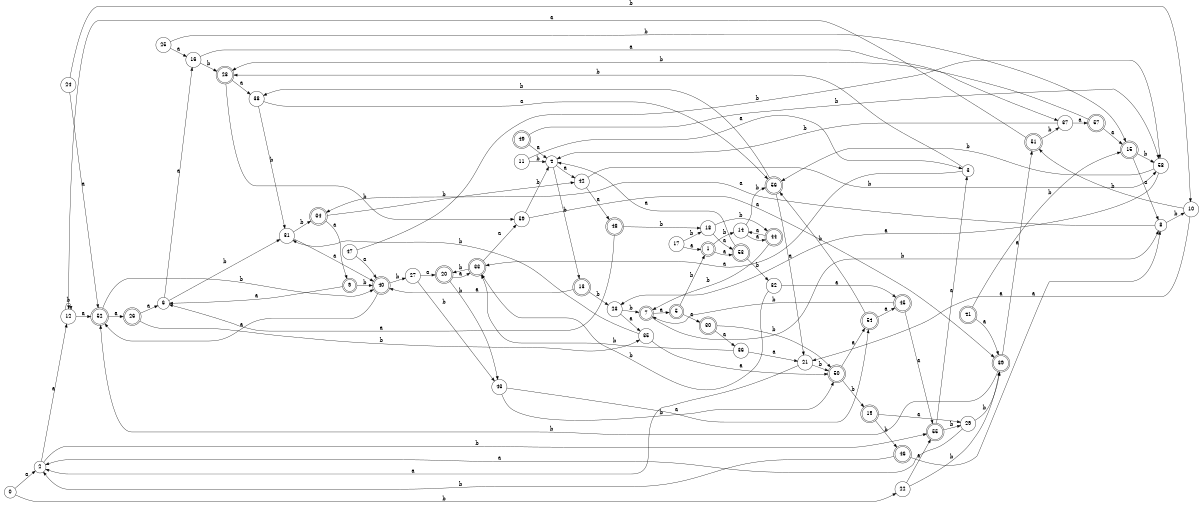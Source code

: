 digraph n48_5 {
__start0 [label="" shape="none"];

rankdir=LR;
size="8,5";

s0 [style="filled", color="black", fillcolor="white" shape="circle", label="0"];
s1 [style="rounded,filled", color="black", fillcolor="white" shape="doublecircle", label="1"];
s2 [style="filled", color="black", fillcolor="white" shape="circle", label="2"];
s3 [style="filled", color="black", fillcolor="white" shape="circle", label="3"];
s4 [style="filled", color="black", fillcolor="white" shape="circle", label="4"];
s5 [style="rounded,filled", color="black", fillcolor="white" shape="doublecircle", label="5"];
s6 [style="filled", color="black", fillcolor="white" shape="circle", label="6"];
s7 [style="rounded,filled", color="black", fillcolor="white" shape="doublecircle", label="7"];
s8 [style="filled", color="black", fillcolor="white" shape="circle", label="8"];
s9 [style="rounded,filled", color="black", fillcolor="white" shape="doublecircle", label="9"];
s10 [style="filled", color="black", fillcolor="white" shape="circle", label="10"];
s11 [style="filled", color="black", fillcolor="white" shape="circle", label="11"];
s12 [style="filled", color="black", fillcolor="white" shape="circle", label="12"];
s13 [style="rounded,filled", color="black", fillcolor="white" shape="doublecircle", label="13"];
s14 [style="filled", color="black", fillcolor="white" shape="circle", label="14"];
s15 [style="rounded,filled", color="black", fillcolor="white" shape="doublecircle", label="15"];
s16 [style="filled", color="black", fillcolor="white" shape="circle", label="16"];
s17 [style="filled", color="black", fillcolor="white" shape="circle", label="17"];
s18 [style="filled", color="black", fillcolor="white" shape="circle", label="18"];
s19 [style="rounded,filled", color="black", fillcolor="white" shape="doublecircle", label="19"];
s20 [style="rounded,filled", color="black", fillcolor="white" shape="doublecircle", label="20"];
s21 [style="filled", color="black", fillcolor="white" shape="circle", label="21"];
s22 [style="filled", color="black", fillcolor="white" shape="circle", label="22"];
s23 [style="filled", color="black", fillcolor="white" shape="circle", label="23"];
s24 [style="filled", color="black", fillcolor="white" shape="circle", label="24"];
s25 [style="filled", color="black", fillcolor="white" shape="circle", label="25"];
s26 [style="rounded,filled", color="black", fillcolor="white" shape="doublecircle", label="26"];
s27 [style="filled", color="black", fillcolor="white" shape="circle", label="27"];
s28 [style="rounded,filled", color="black", fillcolor="white" shape="doublecircle", label="28"];
s29 [style="filled", color="black", fillcolor="white" shape="circle", label="29"];
s30 [style="rounded,filled", color="black", fillcolor="white" shape="doublecircle", label="30"];
s31 [style="filled", color="black", fillcolor="white" shape="circle", label="31"];
s32 [style="filled", color="black", fillcolor="white" shape="circle", label="32"];
s33 [style="rounded,filled", color="black", fillcolor="white" shape="doublecircle", label="33"];
s34 [style="rounded,filled", color="black", fillcolor="white" shape="doublecircle", label="34"];
s35 [style="filled", color="black", fillcolor="white" shape="circle", label="35"];
s36 [style="filled", color="black", fillcolor="white" shape="circle", label="36"];
s37 [style="filled", color="black", fillcolor="white" shape="circle", label="37"];
s38 [style="filled", color="black", fillcolor="white" shape="circle", label="38"];
s39 [style="rounded,filled", color="black", fillcolor="white" shape="doublecircle", label="39"];
s40 [style="rounded,filled", color="black", fillcolor="white" shape="doublecircle", label="40"];
s41 [style="rounded,filled", color="black", fillcolor="white" shape="doublecircle", label="41"];
s42 [style="filled", color="black", fillcolor="white" shape="circle", label="42"];
s43 [style="filled", color="black", fillcolor="white" shape="circle", label="43"];
s44 [style="rounded,filled", color="black", fillcolor="white" shape="doublecircle", label="44"];
s45 [style="rounded,filled", color="black", fillcolor="white" shape="doublecircle", label="45"];
s46 [style="rounded,filled", color="black", fillcolor="white" shape="doublecircle", label="46"];
s47 [style="filled", color="black", fillcolor="white" shape="circle", label="47"];
s48 [style="rounded,filled", color="black", fillcolor="white" shape="doublecircle", label="48"];
s49 [style="rounded,filled", color="black", fillcolor="white" shape="doublecircle", label="49"];
s50 [style="rounded,filled", color="black", fillcolor="white" shape="doublecircle", label="50"];
s51 [style="rounded,filled", color="black", fillcolor="white" shape="doublecircle", label="51"];
s52 [style="rounded,filled", color="black", fillcolor="white" shape="doublecircle", label="52"];
s53 [style="rounded,filled", color="black", fillcolor="white" shape="doublecircle", label="53"];
s54 [style="rounded,filled", color="black", fillcolor="white" shape="doublecircle", label="54"];
s55 [style="rounded,filled", color="black", fillcolor="white" shape="doublecircle", label="55"];
s56 [style="rounded,filled", color="black", fillcolor="white" shape="doublecircle", label="56"];
s57 [style="rounded,filled", color="black", fillcolor="white" shape="doublecircle", label="57"];
s58 [style="filled", color="black", fillcolor="white" shape="circle", label="58"];
s59 [style="filled", color="black", fillcolor="white" shape="circle", label="59"];
s0 -> s2 [label="a"];
s0 -> s22 [label="b"];
s1 -> s53 [label="a"];
s1 -> s14 [label="b"];
s2 -> s12 [label="a"];
s2 -> s55 [label="b"];
s3 -> s33 [label="a"];
s3 -> s28 [label="b"];
s4 -> s42 [label="a"];
s4 -> s13 [label="b"];
s5 -> s30 [label="a"];
s5 -> s1 [label="b"];
s6 -> s16 [label="a"];
s6 -> s31 [label="b"];
s7 -> s5 [label="a"];
s7 -> s8 [label="b"];
s8 -> s34 [label="a"];
s8 -> s10 [label="b"];
s9 -> s6 [label="a"];
s9 -> s40 [label="b"];
s10 -> s21 [label="a"];
s10 -> s51 [label="b"];
s11 -> s3 [label="a"];
s11 -> s4 [label="b"];
s12 -> s52 [label="a"];
s12 -> s12 [label="b"];
s13 -> s40 [label="a"];
s13 -> s23 [label="b"];
s14 -> s44 [label="a"];
s14 -> s56 [label="b"];
s15 -> s8 [label="a"];
s15 -> s58 [label="b"];
s16 -> s37 [label="a"];
s16 -> s28 [label="b"];
s17 -> s1 [label="a"];
s17 -> s18 [label="b"];
s18 -> s53 [label="a"];
s18 -> s44 [label="b"];
s19 -> s29 [label="a"];
s19 -> s46 [label="b"];
s20 -> s33 [label="a"];
s20 -> s43 [label="b"];
s21 -> s2 [label="a"];
s21 -> s50 [label="b"];
s22 -> s55 [label="a"];
s22 -> s39 [label="b"];
s23 -> s35 [label="a"];
s23 -> s7 [label="b"];
s24 -> s52 [label="a"];
s24 -> s10 [label="b"];
s25 -> s16 [label="a"];
s25 -> s15 [label="b"];
s26 -> s6 [label="a"];
s26 -> s35 [label="b"];
s27 -> s20 [label="a"];
s27 -> s43 [label="b"];
s28 -> s38 [label="a"];
s28 -> s59 [label="b"];
s29 -> s2 [label="a"];
s29 -> s39 [label="b"];
s30 -> s36 [label="a"];
s30 -> s50 [label="b"];
s31 -> s40 [label="a"];
s31 -> s34 [label="b"];
s32 -> s45 [label="a"];
s32 -> s33 [label="b"];
s33 -> s59 [label="a"];
s33 -> s20 [label="b"];
s34 -> s9 [label="a"];
s34 -> s42 [label="b"];
s35 -> s50 [label="a"];
s35 -> s31 [label="b"];
s36 -> s21 [label="a"];
s36 -> s33 [label="b"];
s37 -> s57 [label="a"];
s37 -> s4 [label="b"];
s38 -> s56 [label="a"];
s38 -> s31 [label="b"];
s39 -> s51 [label="a"];
s39 -> s52 [label="b"];
s40 -> s52 [label="a"];
s40 -> s27 [label="b"];
s41 -> s39 [label="a"];
s41 -> s15 [label="b"];
s42 -> s48 [label="a"];
s42 -> s58 [label="b"];
s43 -> s54 [label="a"];
s43 -> s50 [label="b"];
s44 -> s14 [label="a"];
s44 -> s7 [label="b"];
s45 -> s55 [label="a"];
s45 -> s7 [label="b"];
s46 -> s8 [label="a"];
s46 -> s2 [label="b"];
s47 -> s40 [label="a"];
s47 -> s58 [label="b"];
s48 -> s6 [label="a"];
s48 -> s18 [label="b"];
s49 -> s4 [label="a"];
s49 -> s58 [label="b"];
s50 -> s54 [label="a"];
s50 -> s19 [label="b"];
s51 -> s12 [label="a"];
s51 -> s37 [label="b"];
s52 -> s26 [label="a"];
s52 -> s40 [label="b"];
s53 -> s4 [label="a"];
s53 -> s32 [label="b"];
s54 -> s45 [label="a"];
s54 -> s56 [label="b"];
s55 -> s3 [label="a"];
s55 -> s29 [label="b"];
s56 -> s21 [label="a"];
s56 -> s38 [label="b"];
s57 -> s15 [label="a"];
s57 -> s28 [label="b"];
s58 -> s23 [label="a"];
s58 -> s56 [label="b"];
s59 -> s39 [label="a"];
s59 -> s4 [label="b"];

}